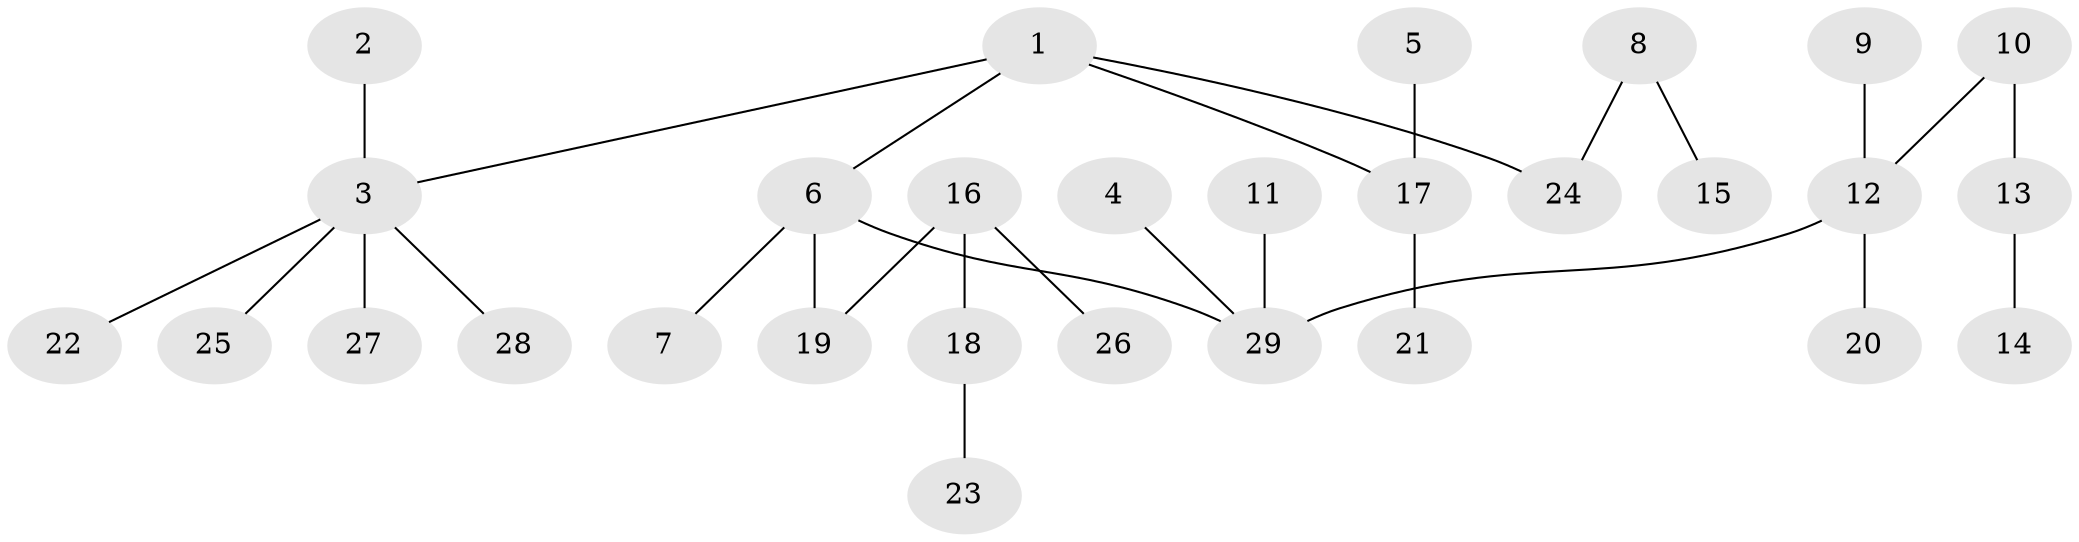 // original degree distribution, {3: 0.17543859649122806, 4: 0.10526315789473684, 1: 0.543859649122807, 6: 0.017543859649122806, 5: 0.017543859649122806, 2: 0.14035087719298245}
// Generated by graph-tools (version 1.1) at 2025/50/03/09/25 03:50:17]
// undirected, 29 vertices, 28 edges
graph export_dot {
graph [start="1"]
  node [color=gray90,style=filled];
  1;
  2;
  3;
  4;
  5;
  6;
  7;
  8;
  9;
  10;
  11;
  12;
  13;
  14;
  15;
  16;
  17;
  18;
  19;
  20;
  21;
  22;
  23;
  24;
  25;
  26;
  27;
  28;
  29;
  1 -- 3 [weight=1.0];
  1 -- 6 [weight=1.0];
  1 -- 17 [weight=1.0];
  1 -- 24 [weight=1.0];
  2 -- 3 [weight=1.0];
  3 -- 22 [weight=1.0];
  3 -- 25 [weight=1.0];
  3 -- 27 [weight=1.0];
  3 -- 28 [weight=1.0];
  4 -- 29 [weight=1.0];
  5 -- 17 [weight=1.0];
  6 -- 7 [weight=1.0];
  6 -- 19 [weight=1.0];
  6 -- 29 [weight=1.0];
  8 -- 15 [weight=1.0];
  8 -- 24 [weight=1.0];
  9 -- 12 [weight=1.0];
  10 -- 12 [weight=1.0];
  10 -- 13 [weight=1.0];
  11 -- 29 [weight=1.0];
  12 -- 20 [weight=1.0];
  12 -- 29 [weight=1.0];
  13 -- 14 [weight=1.0];
  16 -- 18 [weight=1.0];
  16 -- 19 [weight=1.0];
  16 -- 26 [weight=1.0];
  17 -- 21 [weight=1.0];
  18 -- 23 [weight=1.0];
}
